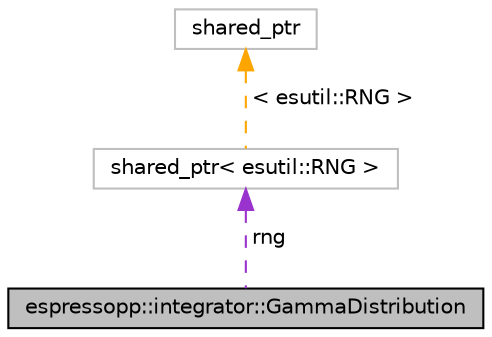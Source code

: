 digraph G
{
  edge [fontname="Helvetica",fontsize="10",labelfontname="Helvetica",labelfontsize="10"];
  node [fontname="Helvetica",fontsize="10",shape=record];
  Node1 [label="espressopp::integrator::GammaDistribution",height=0.2,width=0.4,color="black", fillcolor="grey75", style="filled" fontcolor="black"];
  Node2 -> Node1 [dir="back",color="darkorchid3",fontsize="10",style="dashed",label=" rng" ,fontname="Helvetica"];
  Node2 [label="shared_ptr\< esutil::RNG \>",height=0.2,width=0.4,color="grey75", fillcolor="white", style="filled"];
  Node3 -> Node2 [dir="back",color="orange",fontsize="10",style="dashed",label=" \< esutil::RNG \>" ,fontname="Helvetica"];
  Node3 [label="shared_ptr",height=0.2,width=0.4,color="grey75", fillcolor="white", style="filled"];
}
